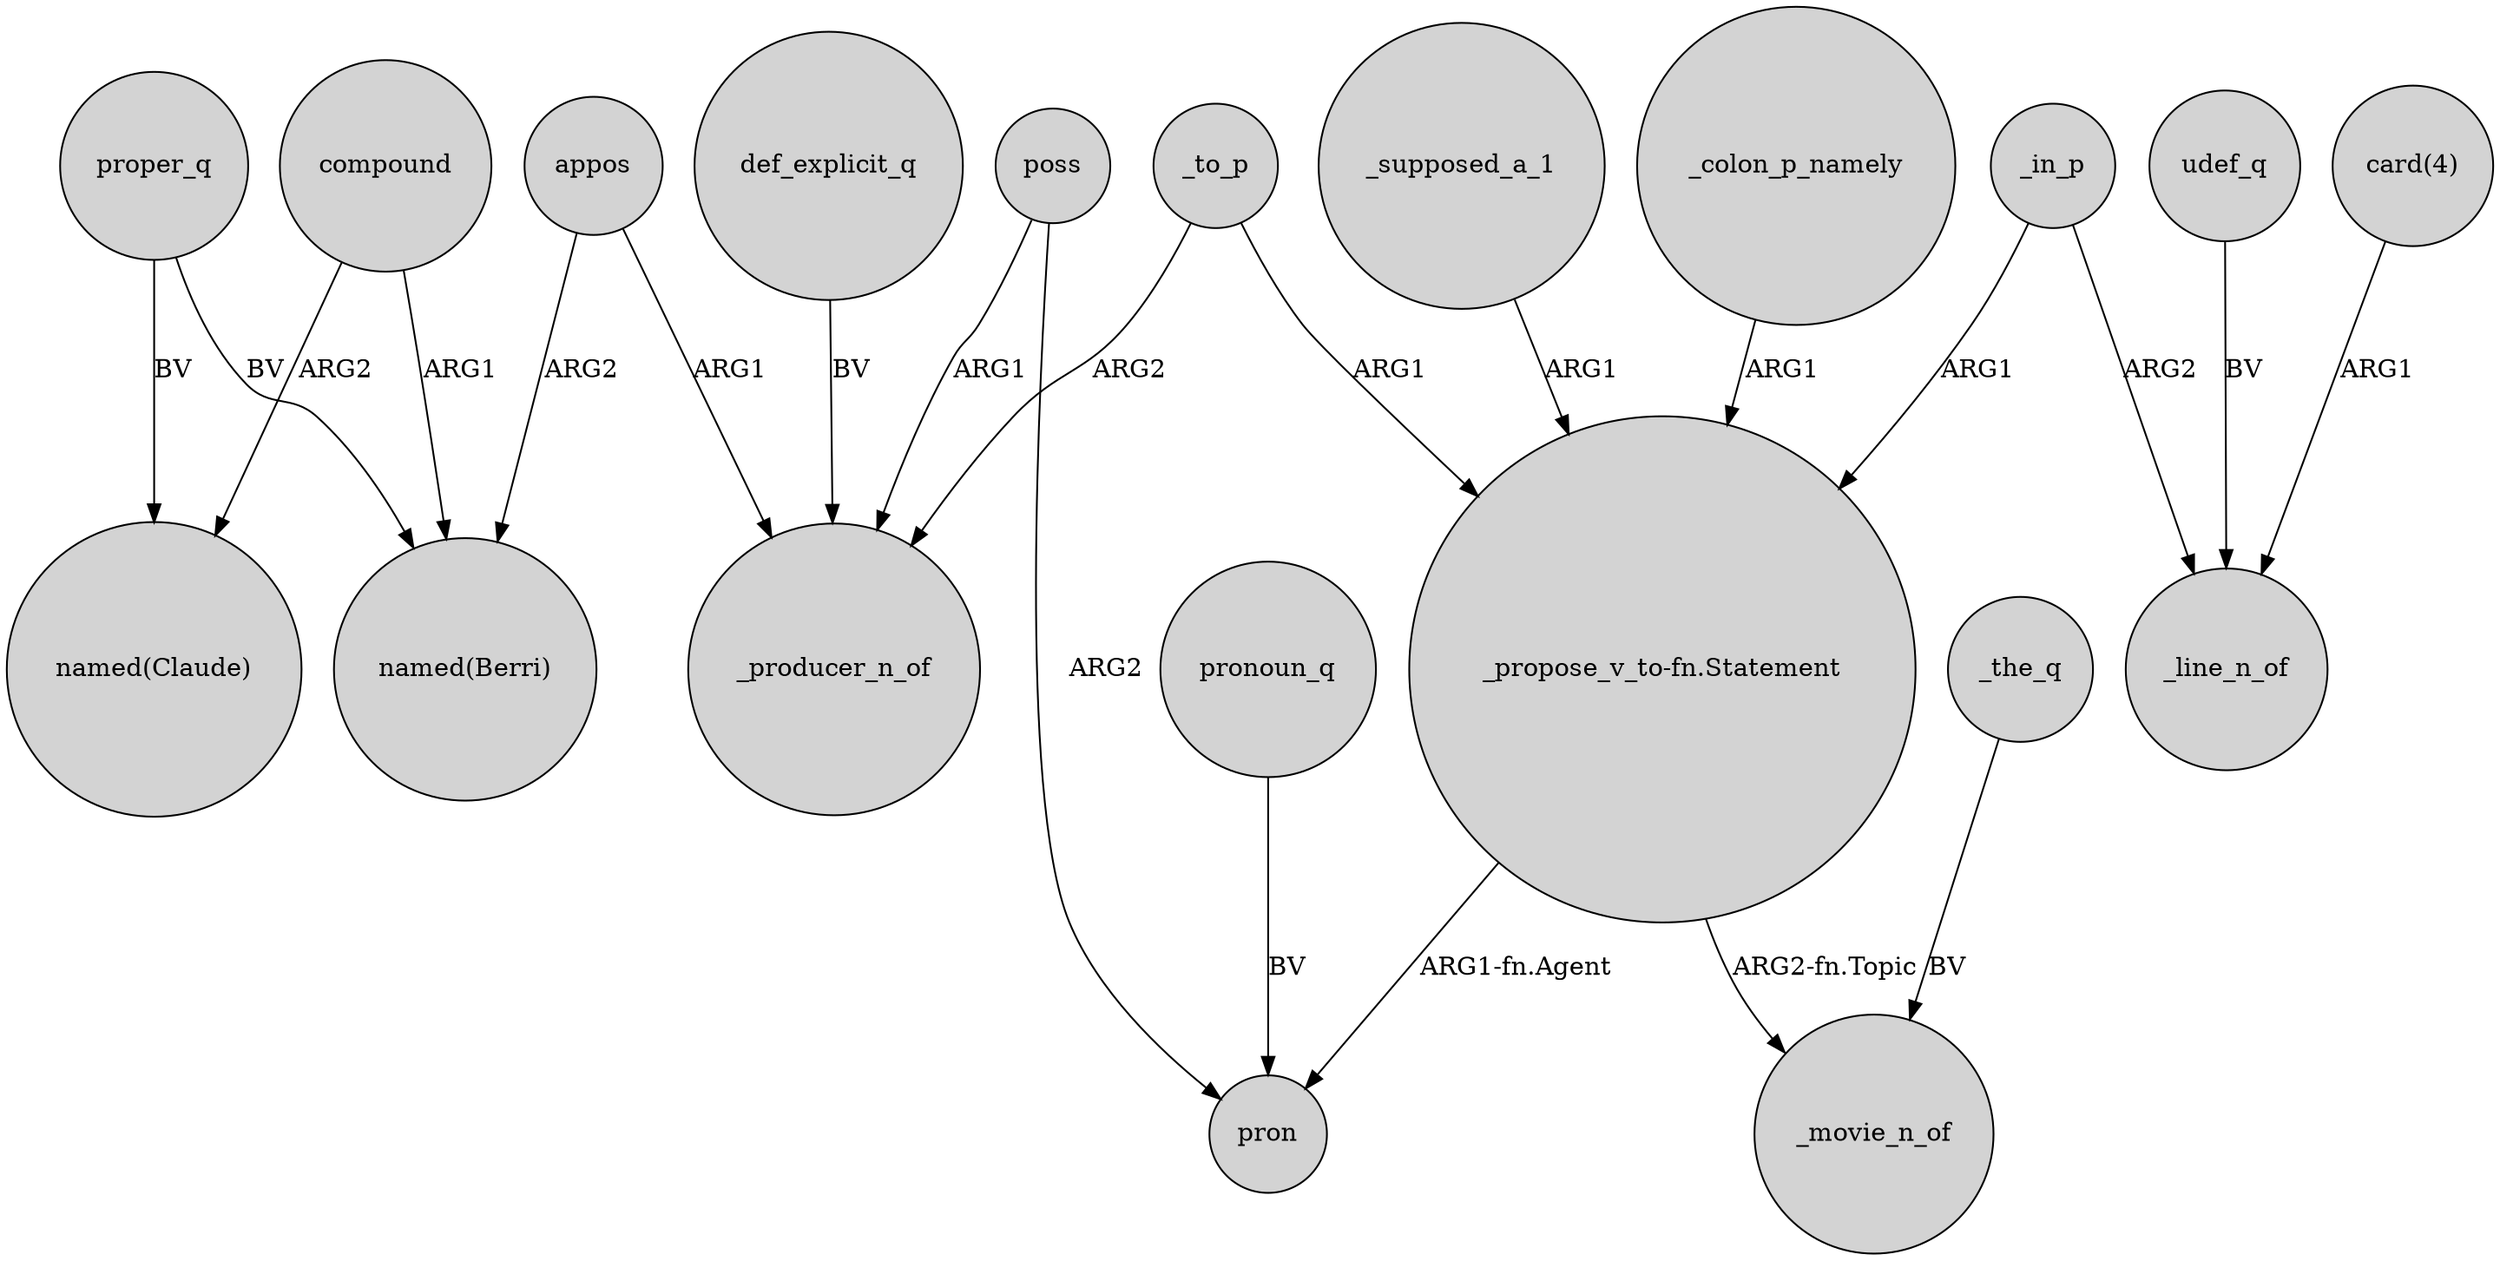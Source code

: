 digraph {
	node [shape=circle style=filled]
	appos -> "named(Berri)" [label=ARG2]
	poss -> pron [label=ARG2]
	proper_q -> "named(Berri)" [label=BV]
	def_explicit_q -> _producer_n_of [label=BV]
	_to_p -> "_propose_v_to-fn.Statement" [label=ARG1]
	compound -> "named(Berri)" [label=ARG1]
	"_propose_v_to-fn.Statement" -> _movie_n_of [label="ARG2-fn.Topic"]
	_supposed_a_1 -> "_propose_v_to-fn.Statement" [label=ARG1]
	_the_q -> _movie_n_of [label=BV]
	pronoun_q -> pron [label=BV]
	_colon_p_namely -> "_propose_v_to-fn.Statement" [label=ARG1]
	_to_p -> _producer_n_of [label=ARG2]
	"card(4)" -> _line_n_of [label=ARG1]
	proper_q -> "named(Claude)" [label=BV]
	udef_q -> _line_n_of [label=BV]
	_in_p -> _line_n_of [label=ARG2]
	"_propose_v_to-fn.Statement" -> pron [label="ARG1-fn.Agent"]
	compound -> "named(Claude)" [label=ARG2]
	appos -> _producer_n_of [label=ARG1]
	poss -> _producer_n_of [label=ARG1]
	_in_p -> "_propose_v_to-fn.Statement" [label=ARG1]
}

